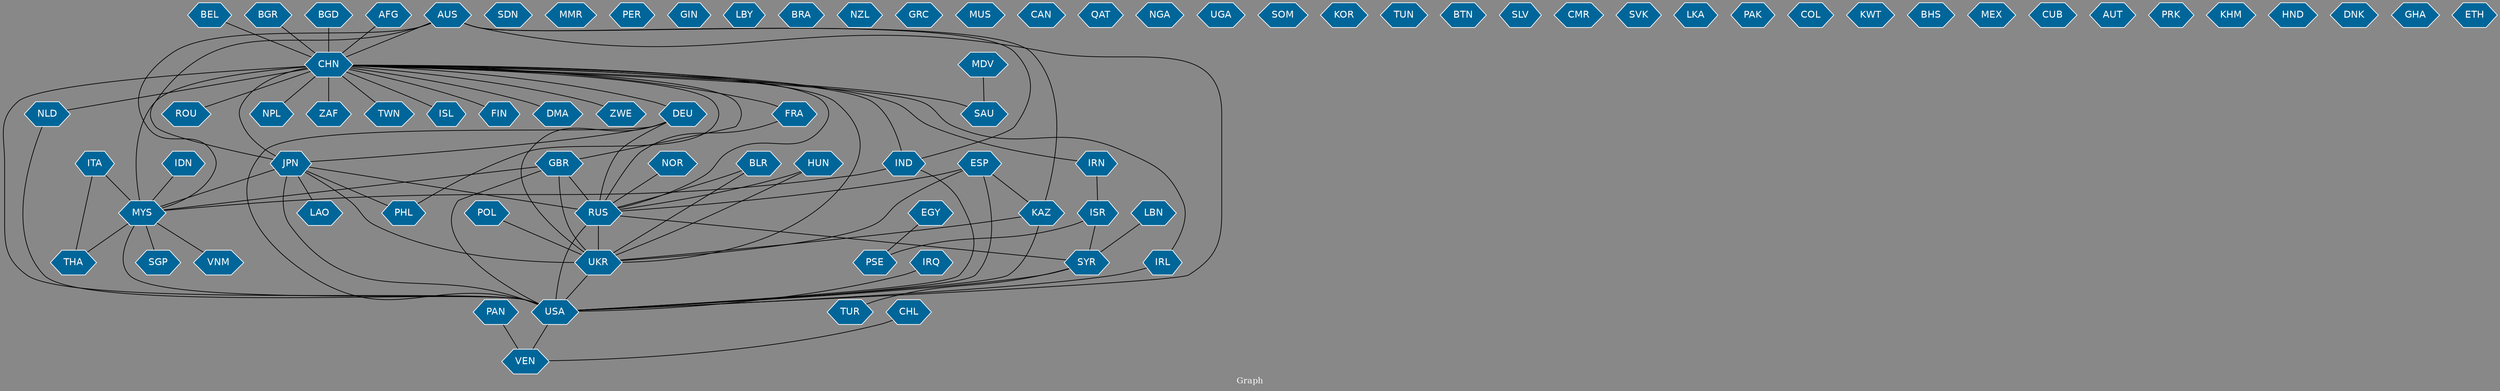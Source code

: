 // Countries together in item graph
graph {
	graph [bgcolor="#888888" fontcolor=white fontsize=12 label="Graph" outputorder=edgesfirst overlap=prism]
	node [color=white fillcolor="#006699" fontcolor=white fontname=Helvetica shape=hexagon style=filled]
	edge [arrowhead=open color=black fontcolor=white fontname=Courier fontsize=12]
		UKR [label=UKR]
		USA [label=USA]
		CHN [label=CHN]
		NLD [label=NLD]
		JPN [label=JPN]
		RUS [label=RUS]
		DEU [label=DEU]
		AFG [label=AFG]
		SDN [label=SDN]
		MMR [label=MMR]
		FRA [label=FRA]
		LAO [label=LAO]
		MYS [label=MYS]
		GBR [label=GBR]
		PER [label=PER]
		TUR [label=TUR]
		GIN [label=GIN]
		BEL [label=BEL]
		LBY [label=LBY]
		ROU [label=ROU]
		THA [label=THA]
		PHL [label=PHL]
		EGY [label=EGY]
		IND [label=IND]
		AUS [label=AUS]
		IRL [label=IRL]
		BGR [label=BGR]
		SYR [label=SYR]
		SGP [label=SGP]
		IRQ [label=IRQ]
		BRA [label=BRA]
		NZL [label=NZL]
		ISR [label=ISR]
		VNM [label=VNM]
		GRC [label=GRC]
		CHL [label=CHL]
		VEN [label=VEN]
		MUS [label=MUS]
		MDV [label=MDV]
		SAU [label=SAU]
		IDN [label=IDN]
		CAN [label=CAN]
		QAT [label=QAT]
		PSE [label=PSE]
		BLR [label=BLR]
		NPL [label=NPL]
		NGA [label=NGA]
		UGA [label=UGA]
		ZAF [label=ZAF]
		TWN [label=TWN]
		SOM [label=SOM]
		KOR [label=KOR]
		TUN [label=TUN]
		BTN [label=BTN]
		IRN [label=IRN]
		ISL [label=ISL]
		SLV [label=SLV]
		CMR [label=CMR]
		KAZ [label=KAZ]
		LBN [label=LBN]
		SVK [label=SVK]
		LKA [label=LKA]
		PAN [label=PAN]
		PAK [label=PAK]
		ITA [label=ITA]
		ESP [label=ESP]
		COL [label=COL]
		FIN [label=FIN]
		KWT [label=KWT]
		BHS [label=BHS]
		MEX [label=MEX]
		POL [label=POL]
		CUB [label=CUB]
		NOR [label=NOR]
		AUT [label=AUT]
		PRK [label=PRK]
		DMA [label=DMA]
		HUN [label=HUN]
		KHM [label=KHM]
		ZWE [label=ZWE]
		HND [label=HND]
		BGD [label=BGD]
		DNK [label=DNK]
		GHA [label=GHA]
		ETH [label=ETH]
			IDN -- MYS [weight=2]
			SYR -- TUR [weight=1]
			CHN -- NPL [weight=1]
			DEU -- JPN [weight=1]
			CHN -- SAU [weight=1]
			MYS -- USA [weight=3]
			IND -- MYS [weight=9]
			CHN -- FIN [weight=1]
			CHN -- DEU [weight=24]
			JPN -- PHL [weight=1]
			CHN -- ZWE [weight=1]
			AUS -- JPN [weight=1]
			KAZ -- UKR [weight=1]
			IRN -- ISR [weight=1]
			CHN -- ZAF [weight=1]
			MYS -- VNM [weight=1]
			CHN -- ISL [weight=2]
			HUN -- UKR [weight=1]
			CHN -- ROU [weight=1]
			MYS -- THA [weight=2]
			DEU -- RUS [weight=3]
			JPN -- USA [weight=5]
			BGD -- CHN [weight=2]
			CHN -- USA [weight=36]
			AUS -- USA [weight=1]
			EGY -- PSE [weight=1]
			CHN -- GBR [weight=9]
			NOR -- RUS [weight=1]
			AFG -- CHN [weight=1]
			RUS -- SYR [weight=1]
			BLR -- RUS [weight=1]
			IND -- USA [weight=3]
			ESP -- UKR [weight=1]
			CHN -- IND [weight=7]
			CHN -- TWN [weight=1]
			CHN -- RUS [weight=2]
			JPN -- LAO [weight=1]
			BLR -- UKR [weight=1]
			AUS -- KAZ [weight=1]
			KAZ -- USA [weight=1]
			CHN -- JPN [weight=12]
			ITA -- MYS [weight=1]
			LBN -- SYR [weight=1]
			UKR -- USA [weight=27]
			CHN -- IRL [weight=1]
			CHN -- FRA [weight=25]
			BEL -- CHN [weight=10]
			GBR -- RUS [weight=5]
			ESP -- RUS [weight=1]
			CHN -- DMA [weight=1]
			ISR -- PSE [weight=6]
			BGR -- CHN [weight=1]
			CHL -- VEN [weight=1]
			JPN -- MYS [weight=1]
			NLD -- USA [weight=3]
			CHN -- PHL [weight=2]
			CHN -- UKR [weight=16]
			RUS -- UKR [weight=66]
			FRA -- RUS [weight=3]
			MDV -- SAU [weight=1]
			ESP -- USA [weight=1]
			GBR -- USA [weight=2]
			PAN -- VEN [weight=2]
			SYR -- USA [weight=1]
			DEU -- UKR [weight=6]
			ISR -- SYR [weight=2]
			CHN -- NLD [weight=13]
			IRQ -- USA [weight=1]
			CHN -- IRN [weight=1]
			AUS -- IND [weight=5]
			HUN -- RUS [weight=1]
			IRL -- USA [weight=1]
			MYS -- SGP [weight=1]
			GBR -- UKR [weight=4]
			ITA -- THA [weight=1]
			JPN -- UKR [weight=2]
			RUS -- USA [weight=24]
			JPN -- RUS [weight=1]
			DEU -- USA [weight=3]
			USA -- VEN [weight=1]
			POL -- UKR [weight=1]
			CHN -- MYS [weight=33]
			AUS -- CHN [weight=11]
			ESP -- KAZ [weight=1]
			GBR -- MYS [weight=3]
			AUS -- MYS [weight=4]
}